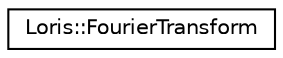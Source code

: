 digraph "Graphical Class Hierarchy"
{
 // LATEX_PDF_SIZE
  edge [fontname="Helvetica",fontsize="10",labelfontname="Helvetica",labelfontsize="10"];
  node [fontname="Helvetica",fontsize="10",shape=record];
  rankdir="LR";
  Node0 [label="Loris::FourierTransform",height=0.2,width=0.4,color="black", fillcolor="white", style="filled",URL="$a00167.html",tooltip=" "];
}
